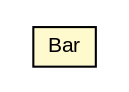 #!/usr/local/bin/dot
#
# Class diagram 
# Generated by UMLGraph version 5.1 (http://www.umlgraph.org/)
#

digraph G {
	edge [fontname="arial",fontsize=10,labelfontname="arial",labelfontsize=10];
	node [fontname="arial",fontsize=10,shape=plaintext];
	nodesep=0.25;
	ranksep=0.5;
	// com.helger.jcodemodel.tests.NestedClassTest.Bar
	c158 [label=<<table title="com.helger.jcodemodel.tests.NestedClassTest.Bar" border="0" cellborder="1" cellspacing="0" cellpadding="2" port="p" bgcolor="lemonChiffon" href="./NestedClassTest.Bar.html">
		<tr><td><table border="0" cellspacing="0" cellpadding="1">
<tr><td align="center" balign="center"> Bar </td></tr>
		</table></td></tr>
		</table>>, fontname="arial", fontcolor="black", fontsize=10.0];
}

